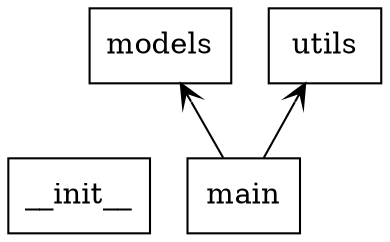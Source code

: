 digraph "packages" {
rankdir=BT
charset="utf-8"
"__init__" [color="black", label=<__init__>, shape="box", style="solid"];
"main" [color="black", label=<main>, shape="box", style="solid"];
"models" [color="black", label=<models>, shape="box", style="solid"];
"utils" [color="black", label=<utils>, shape="box", style="solid"];
"main" -> "models" [arrowhead="open", arrowtail="none"];
"main" -> "utils" [arrowhead="open", arrowtail="none"];
}
